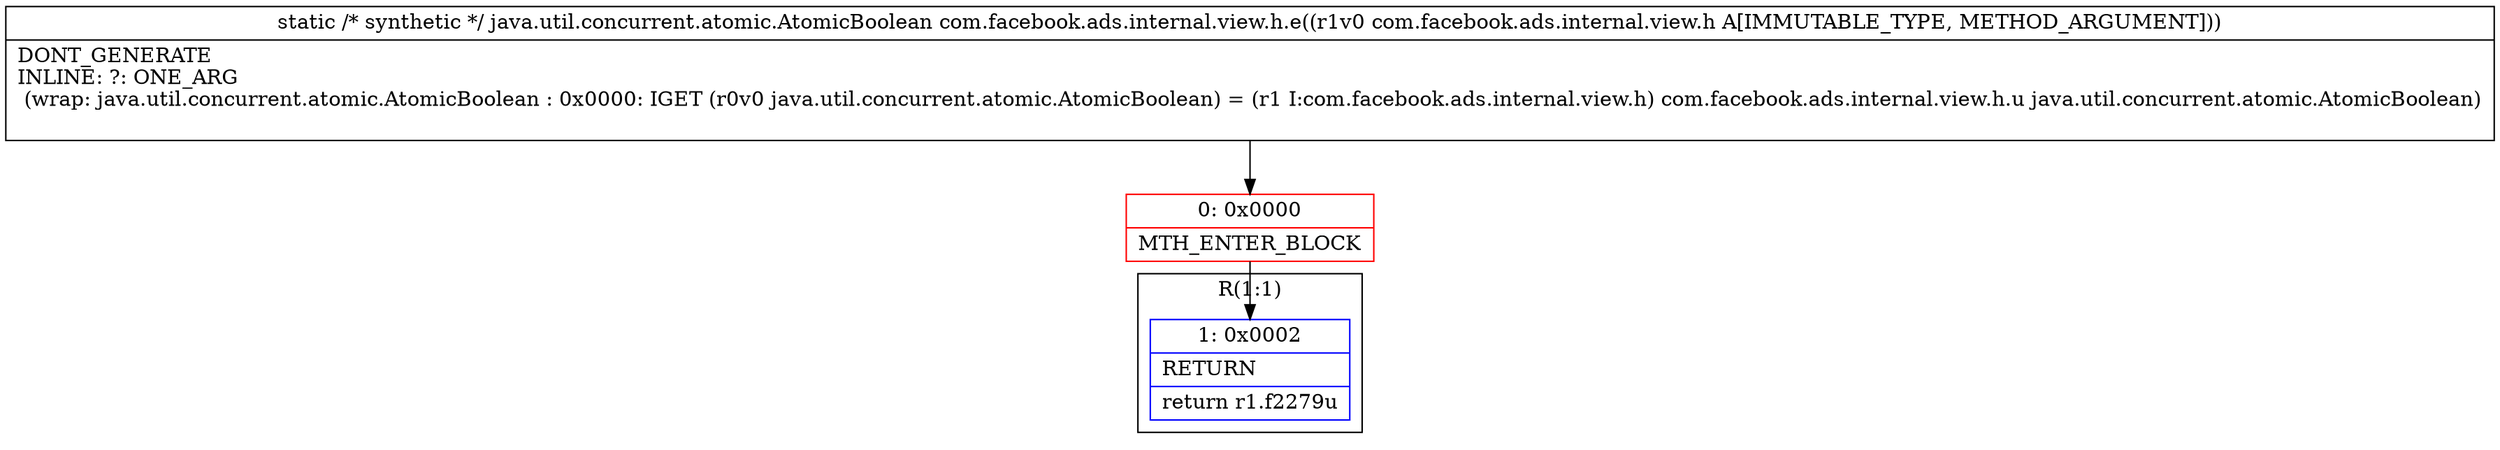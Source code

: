 digraph "CFG forcom.facebook.ads.internal.view.h.e(Lcom\/facebook\/ads\/internal\/view\/h;)Ljava\/util\/concurrent\/atomic\/AtomicBoolean;" {
subgraph cluster_Region_2140789542 {
label = "R(1:1)";
node [shape=record,color=blue];
Node_1 [shape=record,label="{1\:\ 0x0002|RETURN\l|return r1.f2279u\l}"];
}
Node_0 [shape=record,color=red,label="{0\:\ 0x0000|MTH_ENTER_BLOCK\l}"];
MethodNode[shape=record,label="{static \/* synthetic *\/ java.util.concurrent.atomic.AtomicBoolean com.facebook.ads.internal.view.h.e((r1v0 com.facebook.ads.internal.view.h A[IMMUTABLE_TYPE, METHOD_ARGUMENT]))  | DONT_GENERATE\lINLINE: ?: ONE_ARG  \l  (wrap: java.util.concurrent.atomic.AtomicBoolean : 0x0000: IGET  (r0v0 java.util.concurrent.atomic.AtomicBoolean) = (r1 I:com.facebook.ads.internal.view.h) com.facebook.ads.internal.view.h.u java.util.concurrent.atomic.AtomicBoolean)\l\l}"];
MethodNode -> Node_0;
Node_0 -> Node_1;
}

